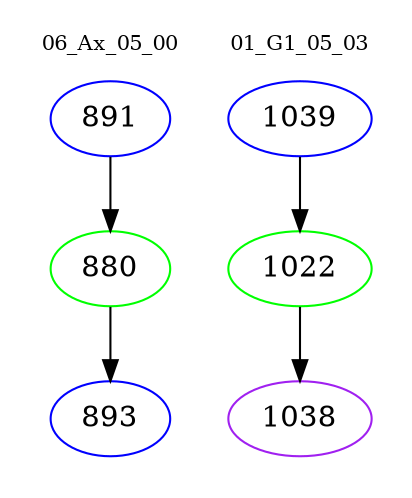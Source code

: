 digraph{
subgraph cluster_0 {
color = white
label = "06_Ax_05_00";
fontsize=10;
T0_891 [label="891", color="blue"]
T0_891 -> T0_880 [color="black"]
T0_880 [label="880", color="green"]
T0_880 -> T0_893 [color="black"]
T0_893 [label="893", color="blue"]
}
subgraph cluster_1 {
color = white
label = "01_G1_05_03";
fontsize=10;
T1_1039 [label="1039", color="blue"]
T1_1039 -> T1_1022 [color="black"]
T1_1022 [label="1022", color="green"]
T1_1022 -> T1_1038 [color="black"]
T1_1038 [label="1038", color="purple"]
}
}
